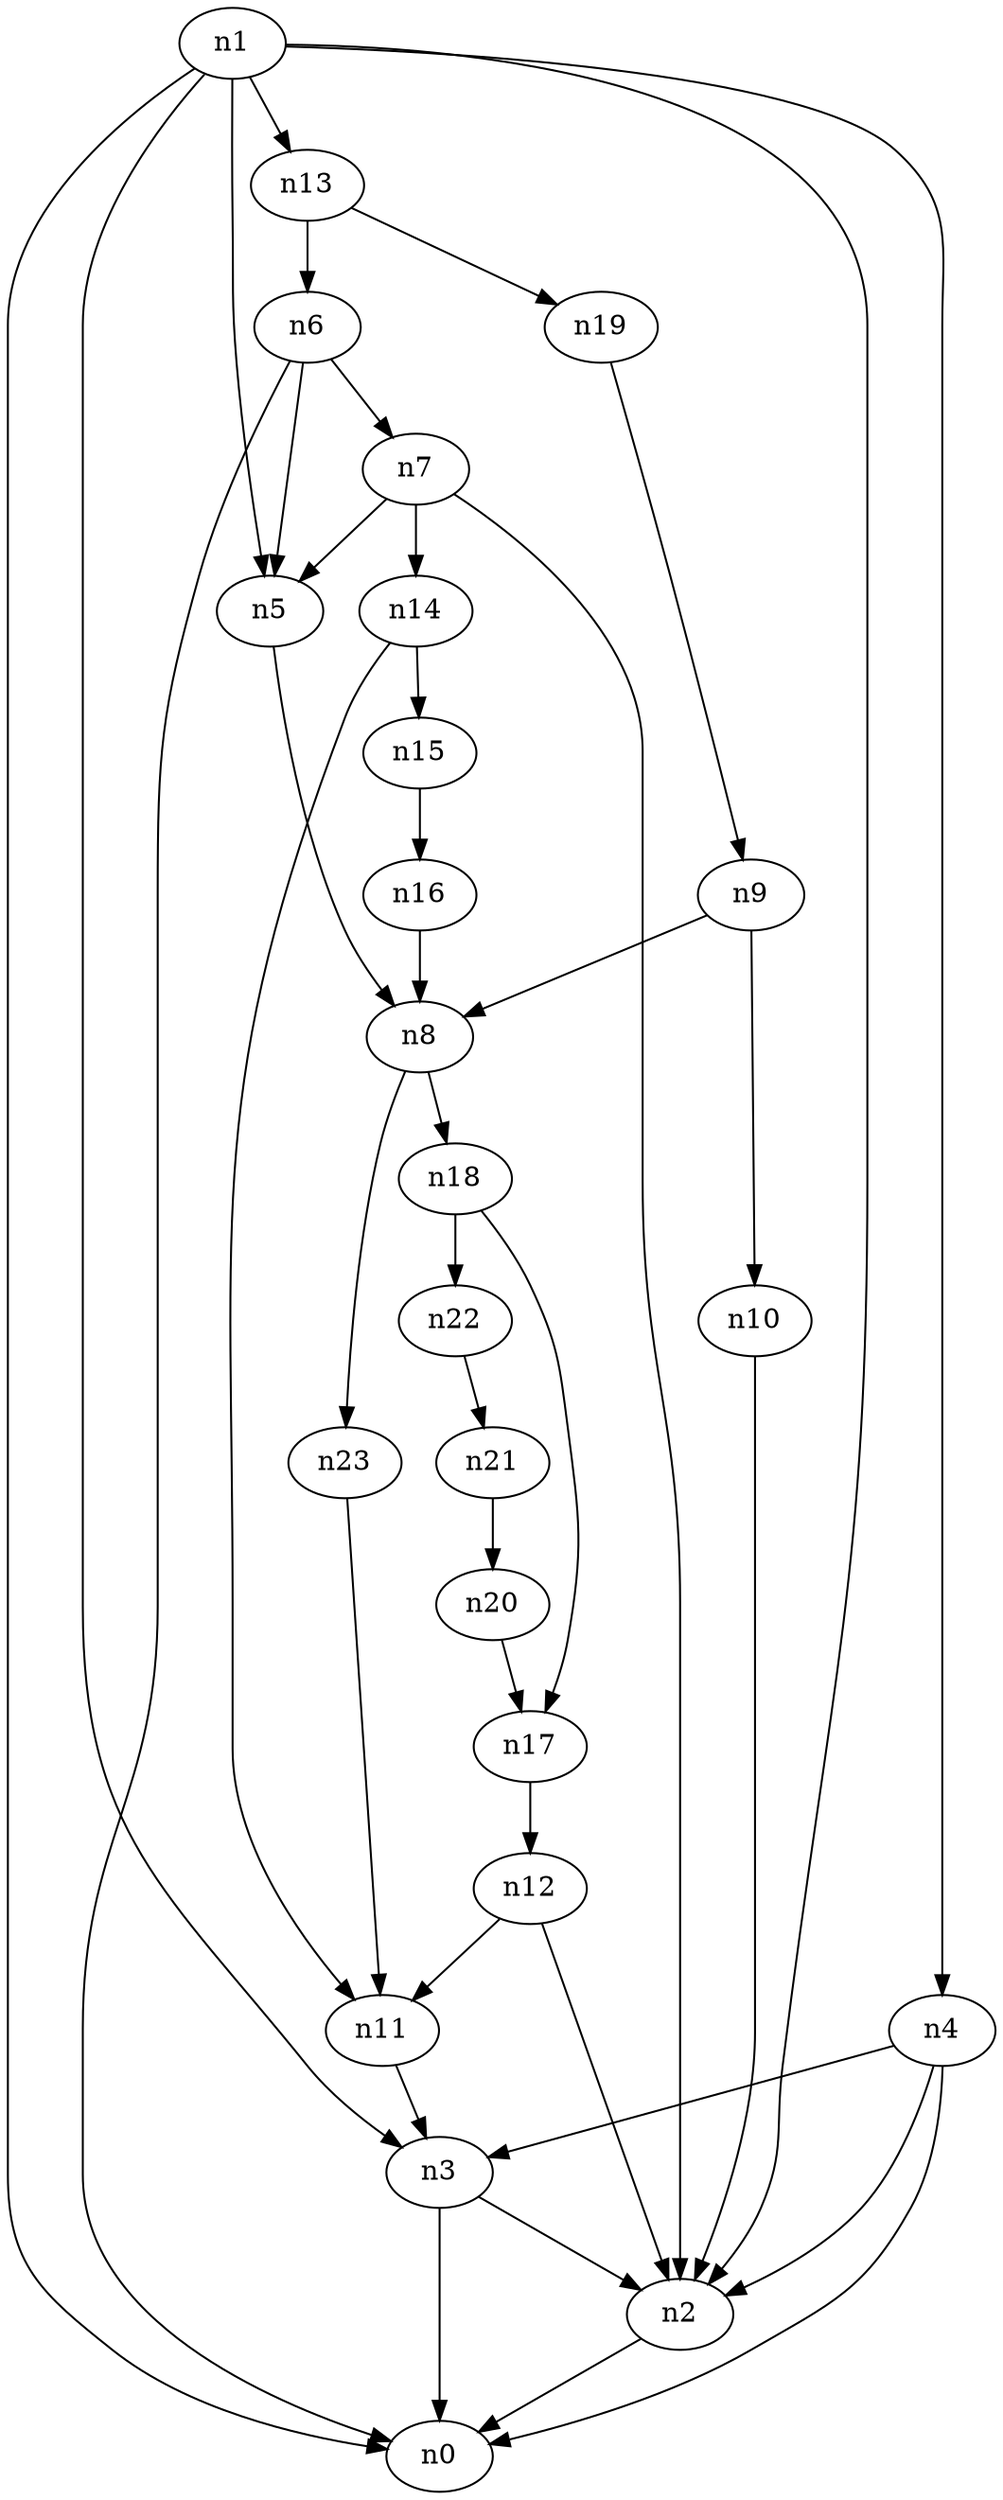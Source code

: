digraph G {
	n1 -> n0	 [_graphml_id=e0];
	n1 -> n2	 [_graphml_id=e1];
	n1 -> n3	 [_graphml_id=e6];
	n1 -> n4	 [_graphml_id=e9];
	n1 -> n5	 [_graphml_id=e10];
	n1 -> n13	 [_graphml_id=e23];
	n2 -> n0	 [_graphml_id=e5];
	n3 -> n0	 [_graphml_id=e8];
	n3 -> n2	 [_graphml_id=e2];
	n4 -> n0	 [_graphml_id=e4];
	n4 -> n2	 [_graphml_id=e7];
	n4 -> n3	 [_graphml_id=e3];
	n5 -> n8	 [_graphml_id=e16];
	n6 -> n0	 [_graphml_id=e12];
	n6 -> n5	 [_graphml_id=e11];
	n6 -> n7	 [_graphml_id=e15];
	n7 -> n2	 [_graphml_id=e13];
	n7 -> n5	 [_graphml_id=e14];
	n7 -> n14	 [_graphml_id=e34];
	n8 -> n18	 [_graphml_id=e31];
	n8 -> n23	 [_graphml_id=e40];
	n9 -> n8	 [_graphml_id=e17];
	n9 -> n10	 [_graphml_id=e18];
	n10 -> n2	 [_graphml_id=e19];
	n11 -> n3	 [_graphml_id=e20];
	n12 -> n2	 [_graphml_id=e22];
	n12 -> n11	 [_graphml_id=e21];
	n13 -> n6	 [_graphml_id=e24];
	n13 -> n19	 [_graphml_id=e33];
	n14 -> n11	 [_graphml_id=e25];
	n14 -> n15	 [_graphml_id=e26];
	n15 -> n16	 [_graphml_id=e27];
	n16 -> n8	 [_graphml_id=e28];
	n17 -> n12	 [_graphml_id=e29];
	n18 -> n17	 [_graphml_id=e30];
	n18 -> n22	 [_graphml_id=e38];
	n19 -> n9	 [_graphml_id=e32];
	n20 -> n17	 [_graphml_id=e35];
	n21 -> n20	 [_graphml_id=e36];
	n22 -> n21	 [_graphml_id=e37];
	n23 -> n11	 [_graphml_id=e39];
}
